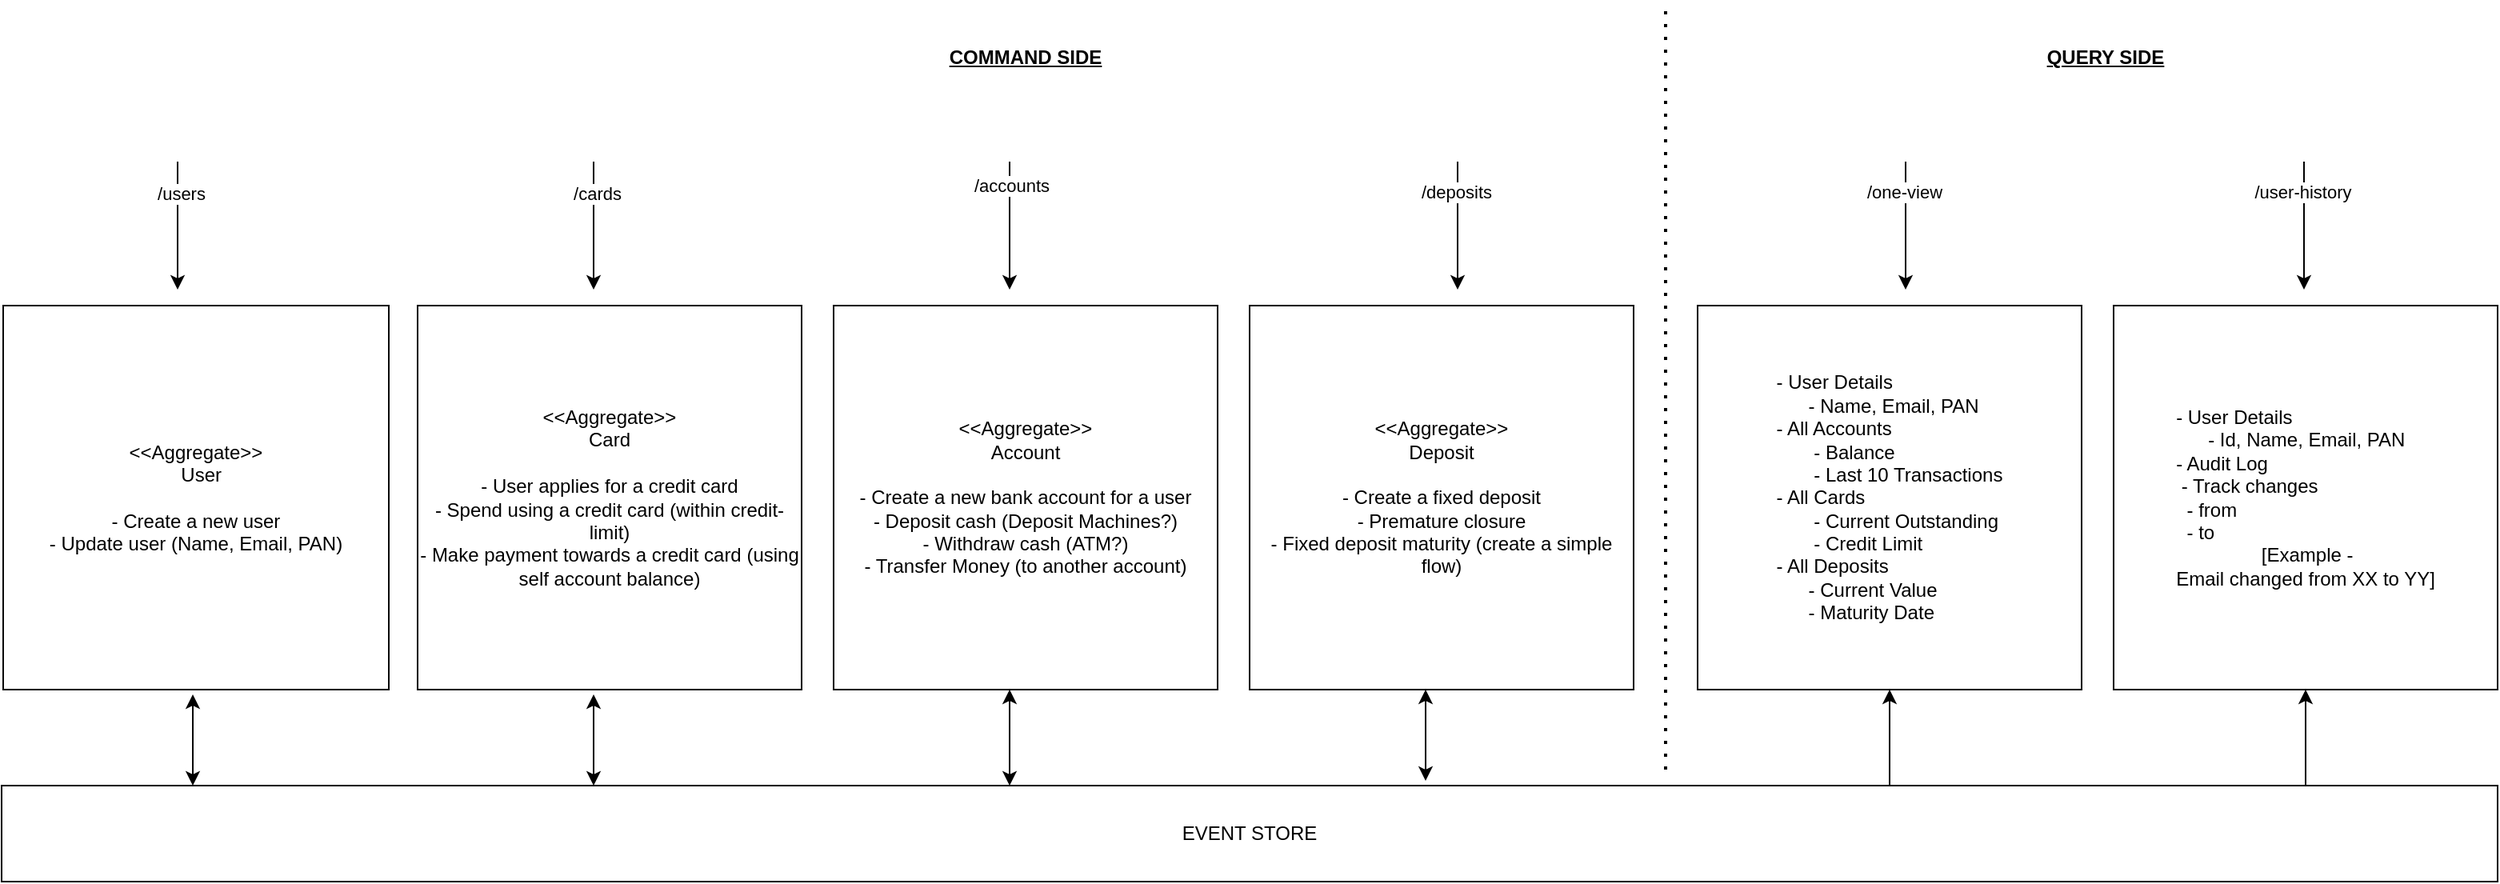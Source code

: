 <mxfile version="20.2.3" type="github">
  <diagram id="Zm1H1H7miBlcfrCc9JuF" name="Page-1">
    <mxGraphModel dx="2196" dy="1740" grid="1" gridSize="10" guides="1" tooltips="1" connect="1" arrows="1" fold="1" page="1" pageScale="1" pageWidth="850" pageHeight="1100" math="0" shadow="0">
      <root>
        <mxCell id="0" />
        <mxCell id="1" parent="0" />
        <mxCell id="cF_xTZ270S69VVXFKJcA-1" value="" style="endArrow=none;dashed=1;html=1;dashPattern=1 3;strokeWidth=2;rounded=0;" parent="1" edge="1">
          <mxGeometry width="50" height="50" relative="1" as="geometry">
            <mxPoint x="450" y="480" as="sourcePoint" />
            <mxPoint x="450" as="targetPoint" />
          </mxGeometry>
        </mxCell>
        <mxCell id="cF_xTZ270S69VVXFKJcA-3" value="&lt;div align=&quot;center&quot;&gt;&amp;lt;&amp;lt;Aggregate&amp;gt;&amp;gt;&lt;/div&gt;&lt;div align=&quot;center&quot;&gt;Card&lt;/div&gt;&lt;div align=&quot;center&quot;&gt;&lt;br&gt;&lt;/div&gt;&lt;div align=&quot;center&quot;&gt;- User applies for a credit card&lt;br&gt;&lt;/div&gt;&lt;div align=&quot;center&quot;&gt;- Spend using a credit card (within credit-limit)&lt;/div&gt;&lt;div align=&quot;center&quot;&gt;- Make payment towards a credit card (using self account balance)&lt;br&gt;&lt;/div&gt;" style="whiteSpace=wrap;html=1;aspect=fixed;align=center;" parent="1" vertex="1">
          <mxGeometry x="-330" y="190" width="240" height="240" as="geometry" />
        </mxCell>
        <mxCell id="cF_xTZ270S69VVXFKJcA-4" value="&lt;div&gt;&amp;lt;&amp;lt;Aggregate&amp;gt;&amp;gt;&lt;/div&gt;&lt;div&gt;Account&lt;br&gt;&lt;/div&gt;&lt;div&gt;&lt;br&gt;&lt;/div&gt;&lt;div&gt;- Create a new bank account for a user&lt;br&gt;&lt;/div&gt;&lt;div&gt;- Deposit cash (Deposit Machines?)&lt;br&gt;&lt;/div&gt;&lt;div&gt;- Withdraw cash (ATM?)&lt;/div&gt;&lt;div&gt;- Transfer Money (to another account)&lt;br&gt;&lt;/div&gt;" style="whiteSpace=wrap;html=1;aspect=fixed;" parent="1" vertex="1">
          <mxGeometry x="-70" y="190" width="240" height="240" as="geometry" />
        </mxCell>
        <mxCell id="cF_xTZ270S69VVXFKJcA-5" value="&lt;div&gt;&amp;lt;&amp;lt;Aggregate&amp;gt;&amp;gt;&lt;/div&gt;&lt;div&gt;Deposit&lt;br&gt;&lt;/div&gt;&lt;div&gt;&lt;br&gt;&lt;/div&gt;&lt;div&gt;- Create a fixed deposit&lt;br&gt;&lt;/div&gt;&lt;div&gt;- Premature closure&lt;/div&gt;&lt;div&gt;- Fixed deposit maturity (create a simple flow)&lt;br&gt;&lt;/div&gt;" style="whiteSpace=wrap;html=1;aspect=fixed;" parent="1" vertex="1">
          <mxGeometry x="190" y="190" width="240" height="240" as="geometry" />
        </mxCell>
        <mxCell id="cF_xTZ270S69VVXFKJcA-6" value="&lt;u&gt;COMMAND SIDE&lt;/u&gt;" style="text;html=1;strokeColor=none;fillColor=none;align=center;verticalAlign=middle;whiteSpace=wrap;rounded=0;fontStyle=1" parent="1" vertex="1">
          <mxGeometry x="-15" y="20" width="130" height="30" as="geometry" />
        </mxCell>
        <mxCell id="cF_xTZ270S69VVXFKJcA-7" value="&lt;u&gt;QUERY SIDE&lt;/u&gt;" style="text;html=1;strokeColor=none;fillColor=none;align=center;verticalAlign=middle;whiteSpace=wrap;rounded=0;fontStyle=1" parent="1" vertex="1">
          <mxGeometry x="660" y="20" width="130" height="30" as="geometry" />
        </mxCell>
        <mxCell id="cF_xTZ270S69VVXFKJcA-8" value="&lt;div align=&quot;justify&quot;&gt;&lt;br&gt;&lt;/div&gt;&lt;div align=&quot;justify&quot;&gt;&lt;br&gt;&lt;/div&gt;&lt;div align=&quot;justify&quot;&gt;&lt;br&gt;&lt;/div&gt;&lt;div align=&quot;justify&quot;&gt;- User Details&lt;/div&gt;&lt;div align=&quot;justify&quot;&gt;&amp;nbsp;&amp;nbsp;&amp;nbsp;&amp;nbsp;&amp;nbsp; - Name, Email, PAN&lt;br&gt;&lt;/div&gt;&lt;div align=&quot;justify&quot;&gt;- All Accounts&lt;/div&gt;&lt;div align=&quot;justify&quot;&gt;&amp;nbsp;&amp;nbsp;&amp;nbsp;&amp;nbsp;&amp;nbsp;&amp;nbsp; - Balance&lt;/div&gt;&lt;div align=&quot;justify&quot;&gt;&amp;nbsp;&amp;nbsp;&amp;nbsp;&amp;nbsp;&amp;nbsp;&amp;nbsp; - Last 10 Transactions&lt;/div&gt;&lt;div align=&quot;justify&quot;&gt;- All Cards&lt;/div&gt;&lt;div align=&quot;justify&quot;&gt;&amp;nbsp;&amp;nbsp;&amp;nbsp;&amp;nbsp;&amp;nbsp;&amp;nbsp; - Current Outstanding&lt;/div&gt;&lt;div align=&quot;justify&quot;&gt;&amp;nbsp;&amp;nbsp;&amp;nbsp;&amp;nbsp;&amp;nbsp;&amp;nbsp; - Credit Limit&lt;/div&gt;&lt;div align=&quot;justify&quot;&gt;- All Deposits&lt;/div&gt;&lt;div align=&quot;justify&quot;&gt;&amp;nbsp;&amp;nbsp;&amp;nbsp;&amp;nbsp;&amp;nbsp; - Current Value&lt;/div&gt;&lt;div align=&quot;justify&quot;&gt;&amp;nbsp;&amp;nbsp;&amp;nbsp;&amp;nbsp;&amp;nbsp; - Maturity Date&lt;br&gt;&lt;/div&gt;&lt;div align=&quot;justify&quot;&gt;&lt;br&gt;&lt;/div&gt;&lt;div align=&quot;justify&quot;&gt;&lt;br&gt;&lt;/div&gt;&lt;div align=&quot;justify&quot;&gt;&lt;br&gt;&lt;/div&gt;" style="whiteSpace=wrap;html=1;aspect=fixed;" parent="1" vertex="1">
          <mxGeometry x="470" y="190" width="240" height="240" as="geometry" />
        </mxCell>
        <mxCell id="cF_xTZ270S69VVXFKJcA-9" value="" style="endArrow=classic;html=1;rounded=0;" parent="1" edge="1">
          <mxGeometry width="50" height="50" relative="1" as="geometry">
            <mxPoint x="-220" y="100" as="sourcePoint" />
            <mxPoint x="-220" y="180" as="targetPoint" />
          </mxGeometry>
        </mxCell>
        <mxCell id="cF_xTZ270S69VVXFKJcA-14" value="/cards" style="edgeLabel;html=1;align=center;verticalAlign=middle;resizable=0;points=[];" parent="cF_xTZ270S69VVXFKJcA-9" vertex="1" connectable="0">
          <mxGeometry x="-0.5" y="2" relative="1" as="geometry">
            <mxPoint as="offset" />
          </mxGeometry>
        </mxCell>
        <mxCell id="cF_xTZ270S69VVXFKJcA-10" value="" style="endArrow=classic;html=1;rounded=0;" parent="1" edge="1">
          <mxGeometry width="50" height="50" relative="1" as="geometry">
            <mxPoint x="40" y="100" as="sourcePoint" />
            <mxPoint x="40" y="180" as="targetPoint" />
          </mxGeometry>
        </mxCell>
        <mxCell id="cF_xTZ270S69VVXFKJcA-15" value="/accounts" style="edgeLabel;html=1;align=center;verticalAlign=middle;resizable=0;points=[];" parent="cF_xTZ270S69VVXFKJcA-10" vertex="1" connectable="0">
          <mxGeometry x="-0.625" y="1" relative="1" as="geometry">
            <mxPoint as="offset" />
          </mxGeometry>
        </mxCell>
        <mxCell id="cF_xTZ270S69VVXFKJcA-11" value="" style="endArrow=classic;html=1;rounded=0;" parent="1" edge="1">
          <mxGeometry width="50" height="50" relative="1" as="geometry">
            <mxPoint x="320" y="100" as="sourcePoint" />
            <mxPoint x="320" y="180" as="targetPoint" />
          </mxGeometry>
        </mxCell>
        <mxCell id="cF_xTZ270S69VVXFKJcA-16" value="/deposits" style="edgeLabel;html=1;align=center;verticalAlign=middle;resizable=0;points=[];" parent="cF_xTZ270S69VVXFKJcA-11" vertex="1" connectable="0">
          <mxGeometry x="-0.525" y="-1" relative="1" as="geometry">
            <mxPoint as="offset" />
          </mxGeometry>
        </mxCell>
        <mxCell id="cF_xTZ270S69VVXFKJcA-12" value="EVENT STORE" style="rounded=0;whiteSpace=wrap;html=1;" parent="1" vertex="1">
          <mxGeometry x="-590" y="490" width="1560" height="60" as="geometry" />
        </mxCell>
        <mxCell id="cF_xTZ270S69VVXFKJcA-17" value="" style="endArrow=classic;startArrow=classic;html=1;rounded=0;" parent="1" edge="1">
          <mxGeometry width="50" height="50" relative="1" as="geometry">
            <mxPoint x="-220" y="490" as="sourcePoint" />
            <mxPoint x="-220" y="433" as="targetPoint" />
          </mxGeometry>
        </mxCell>
        <mxCell id="cF_xTZ270S69VVXFKJcA-18" value="" style="endArrow=classic;startArrow=classic;html=1;rounded=0;" parent="1" edge="1">
          <mxGeometry width="50" height="50" relative="1" as="geometry">
            <mxPoint x="40" y="490" as="sourcePoint" />
            <mxPoint x="40" y="430" as="targetPoint" />
          </mxGeometry>
        </mxCell>
        <mxCell id="cF_xTZ270S69VVXFKJcA-19" value="" style="endArrow=classic;startArrow=classic;html=1;rounded=0;" parent="1" edge="1">
          <mxGeometry width="50" height="50" relative="1" as="geometry">
            <mxPoint x="300" y="487" as="sourcePoint" />
            <mxPoint x="300" y="430" as="targetPoint" />
          </mxGeometry>
        </mxCell>
        <mxCell id="cF_xTZ270S69VVXFKJcA-21" value="" style="endArrow=classic;html=1;rounded=0;" parent="1" edge="1">
          <mxGeometry width="50" height="50" relative="1" as="geometry">
            <mxPoint x="600" y="100" as="sourcePoint" />
            <mxPoint x="600" y="180" as="targetPoint" />
          </mxGeometry>
        </mxCell>
        <mxCell id="cF_xTZ270S69VVXFKJcA-22" value="/one-view" style="edgeLabel;html=1;align=center;verticalAlign=middle;resizable=0;points=[];" parent="cF_xTZ270S69VVXFKJcA-21" vertex="1" connectable="0">
          <mxGeometry x="-0.525" y="-1" relative="1" as="geometry">
            <mxPoint as="offset" />
          </mxGeometry>
        </mxCell>
        <mxCell id="cF_xTZ270S69VVXFKJcA-23" value="" style="endArrow=classic;html=1;rounded=0;entryX=0.5;entryY=1;entryDx=0;entryDy=0;" parent="1" target="cF_xTZ270S69VVXFKJcA-8" edge="1">
          <mxGeometry width="50" height="50" relative="1" as="geometry">
            <mxPoint x="590" y="490" as="sourcePoint" />
            <mxPoint x="615" y="440" as="targetPoint" />
          </mxGeometry>
        </mxCell>
        <mxCell id="cF_xTZ270S69VVXFKJcA-24" value="&lt;div align=&quot;center&quot;&gt;&amp;lt;&amp;lt;Aggregate&amp;gt;&amp;gt;&lt;br&gt;&amp;nbsp; User&lt;br&gt;&lt;/div&gt;&lt;div align=&quot;center&quot;&gt;&lt;br&gt;&lt;/div&gt;&lt;div align=&quot;center&quot;&gt;- Create a new user&lt;br&gt;&lt;/div&gt;&lt;div align=&quot;center&quot;&gt;- Update user (Name, Email, PAN)&lt;br&gt;&lt;/div&gt;" style="whiteSpace=wrap;html=1;aspect=fixed;align=center;" parent="1" vertex="1">
          <mxGeometry x="-589" y="190" width="241" height="240" as="geometry" />
        </mxCell>
        <mxCell id="cF_xTZ270S69VVXFKJcA-25" value="" style="endArrow=classic;startArrow=classic;html=1;rounded=0;" parent="1" edge="1">
          <mxGeometry width="50" height="50" relative="1" as="geometry">
            <mxPoint x="-470.5" y="490" as="sourcePoint" />
            <mxPoint x="-470.5" y="433" as="targetPoint" />
          </mxGeometry>
        </mxCell>
        <mxCell id="cF_xTZ270S69VVXFKJcA-26" value="" style="endArrow=classic;html=1;rounded=0;" parent="1" edge="1">
          <mxGeometry width="50" height="50" relative="1" as="geometry">
            <mxPoint x="-480" y="100" as="sourcePoint" />
            <mxPoint x="-480" y="180" as="targetPoint" />
          </mxGeometry>
        </mxCell>
        <mxCell id="cF_xTZ270S69VVXFKJcA-27" value="/users" style="edgeLabel;html=1;align=center;verticalAlign=middle;resizable=0;points=[];" parent="cF_xTZ270S69VVXFKJcA-26" vertex="1" connectable="0">
          <mxGeometry x="-0.5" y="2" relative="1" as="geometry">
            <mxPoint as="offset" />
          </mxGeometry>
        </mxCell>
        <mxCell id="jL8-jDqaGCi4prjKTbXw-3" value="&lt;div align=&quot;justify&quot;&gt;&lt;br&gt;&lt;/div&gt;&lt;div align=&quot;justify&quot;&gt;&lt;br&gt;&lt;/div&gt;&lt;div align=&quot;justify&quot;&gt;&lt;br&gt;&lt;/div&gt;&lt;div align=&quot;justify&quot;&gt;- User Details&lt;/div&gt;&lt;div align=&quot;justify&quot;&gt;&amp;nbsp;&amp;nbsp;&amp;nbsp;&amp;nbsp;&amp;nbsp; - Id, Name, Email, PAN&lt;br&gt;&lt;/div&gt;&lt;div align=&quot;justify&quot;&gt;- Audit Log&lt;/div&gt;&lt;div align=&quot;justify&quot;&gt;&lt;span style=&quot;white-space: pre;&quot;&gt;	&lt;/span&gt;- Track changes&lt;/div&gt;&lt;div align=&quot;justify&quot;&gt;&lt;span style=&quot;white-space: pre;&quot;&gt;	&lt;/span&gt;&lt;span style=&quot;white-space: pre;&quot;&gt;	&lt;/span&gt;- from&lt;/div&gt;&lt;div align=&quot;justify&quot;&gt;&lt;span style=&quot;white-space: pre;&quot;&gt;	&lt;/span&gt;&lt;span style=&quot;white-space: pre;&quot;&gt;	&lt;/span&gt;- to&lt;/div&gt;&lt;div align=&quot;justify&quot;&gt;&amp;nbsp;&amp;nbsp;&amp;nbsp;&amp;nbsp;&amp;nbsp;&amp;nbsp;&amp;nbsp;&amp;nbsp;&amp;nbsp;&amp;nbsp;&amp;nbsp;&amp;nbsp;&amp;nbsp;&amp;nbsp;&amp;nbsp; [Example - &lt;br&gt;&lt;/div&gt;&lt;div align=&quot;justify&quot;&gt;Email changed from XX to YY]&lt;br&gt;&lt;/div&gt;&lt;div align=&quot;justify&quot;&gt;&lt;br&gt;&lt;/div&gt;&lt;div align=&quot;justify&quot;&gt;&lt;br&gt;&lt;/div&gt;&lt;div align=&quot;justify&quot;&gt;&lt;br&gt;&lt;/div&gt;" style="whiteSpace=wrap;html=1;aspect=fixed;" vertex="1" parent="1">
          <mxGeometry x="730" y="190" width="240" height="240" as="geometry" />
        </mxCell>
        <mxCell id="jL8-jDqaGCi4prjKTbXw-4" value="" style="endArrow=classic;html=1;rounded=0;entryX=0.5;entryY=1;entryDx=0;entryDy=0;" edge="1" parent="1">
          <mxGeometry width="50" height="50" relative="1" as="geometry">
            <mxPoint x="850" y="490" as="sourcePoint" />
            <mxPoint x="850" y="430" as="targetPoint" />
          </mxGeometry>
        </mxCell>
        <mxCell id="jL8-jDqaGCi4prjKTbXw-5" value="" style="endArrow=classic;html=1;rounded=0;" edge="1" parent="1">
          <mxGeometry width="50" height="50" relative="1" as="geometry">
            <mxPoint x="849" y="100" as="sourcePoint" />
            <mxPoint x="849" y="180" as="targetPoint" />
          </mxGeometry>
        </mxCell>
        <mxCell id="jL8-jDqaGCi4prjKTbXw-6" value="/user-history" style="edgeLabel;html=1;align=center;verticalAlign=middle;resizable=0;points=[];" vertex="1" connectable="0" parent="jL8-jDqaGCi4prjKTbXw-5">
          <mxGeometry x="-0.525" y="-1" relative="1" as="geometry">
            <mxPoint as="offset" />
          </mxGeometry>
        </mxCell>
      </root>
    </mxGraphModel>
  </diagram>
</mxfile>
